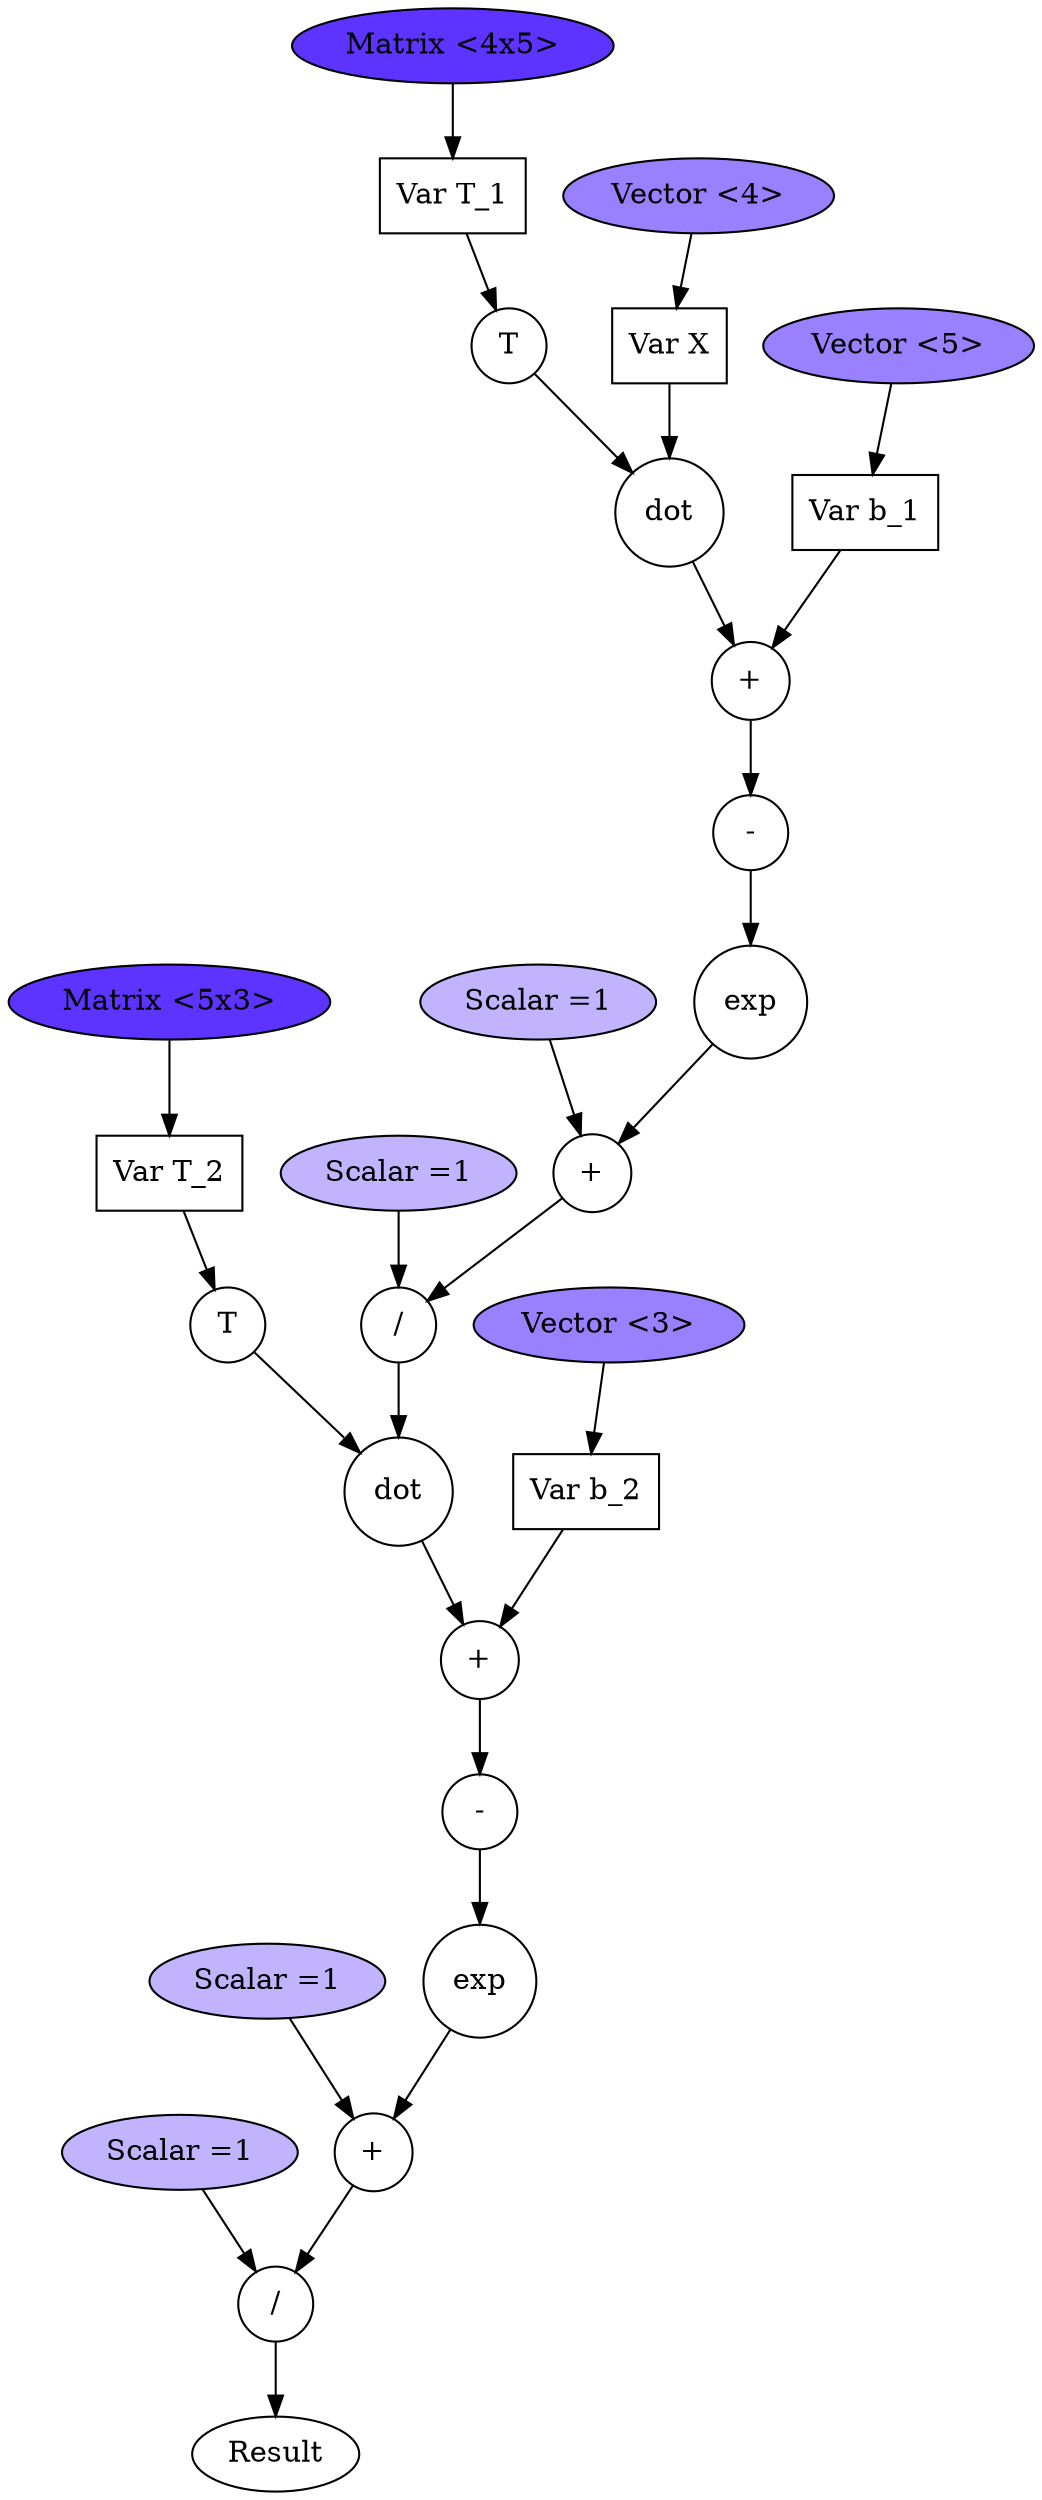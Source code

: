 digraph nn{
	1 [label="/", shape=circle];
	2 [label="Scalar =1", style="filled", fillcolor=".7 .3 1.0"];
	3 [label="+", shape=circle];
	4 [label="Scalar =1", style="filled", fillcolor=".7 .3 1.0"];
	5 [label="exp", shape=circle];
	6 [label="-", shape=circle];
	7 [label="+", shape=circle];
	8 [label="dot", shape=circle];
	9 [label="T", shape=circle];
	10 [label="Var T_2", shape=box];
	11 [label="Matrix <5x3>", style="filled", fillcolor=".7 .8 1.0"];
	12 [label="/", shape=circle];
	13 [label="Scalar =1", style="filled", fillcolor=".7 .3 1.0"];
	14 [label="+", shape=circle];
	15 [label="Scalar =1", style="filled", fillcolor=".7 .3 1.0"];
	16 [label="exp", shape=circle];
	17 [label="-", shape=circle];
	18 [label="+", shape=circle];
	19 [label="dot", shape=circle];
	20 [label="T", shape=circle];
	21 [label="Var T_1", shape=box];
	22 [label="Matrix <4x5>", style="filled", fillcolor=".7 .8 1.0"];
	23 [label="Var X", shape=box];
	24 [label="Vector <4>", style="filled", fillcolor=".7 .5 1.0"];
	25 [label="Var b_1", shape=box];
	26 [label="Vector <5>", style="filled", fillcolor=".7 .5 1.0"];
	27 [label="Var b_2", shape=box];
	28 [label="Vector <3>", style="filled", fillcolor=".7 .5 1.0"];
	1 -> Result ;
	2 -> 1;
	3 -> 1;
	4 -> 3;
	5 -> 3;
	6 -> 5;
	7 -> 6;
	8 -> 7;
	27 -> 7;
	9 -> 8;
	12 -> 8;
	10 -> 9;
	11 -> 10;
	13 -> 12;
	14 -> 12;
	15 -> 14;
	16 -> 14;
	17 -> 16;
	18 -> 17;
	19 -> 18;
	25 -> 18;
	20 -> 19;
	23 -> 19;
	21 -> 20;
	22 -> 21;
	24 -> 23;
	26 -> 25;
	28 -> 27;
}